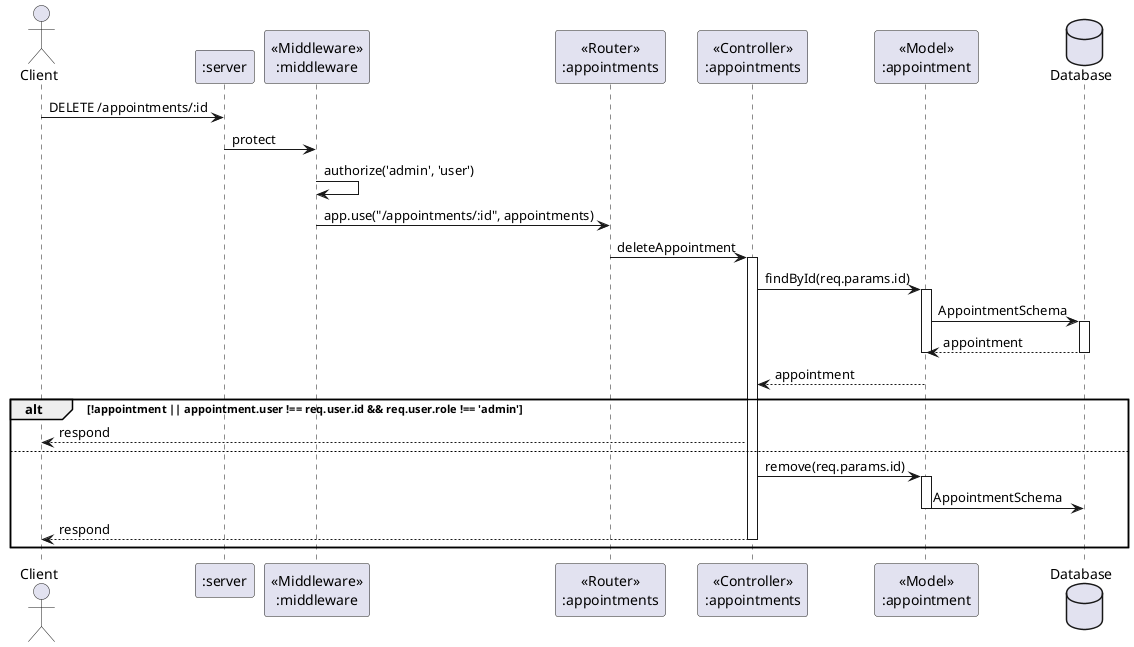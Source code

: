 @startuml DELETE /appointments/:id
actor       Client       as client
participant ":server" as server 
participant "<<Middleware>>\n:middleware" as middleware 
participant "<<Router>>\n:appointments" as appointments_router 
participant "<<Controller>>\n:appointments" as appointments_con 
participant "<<Model>>\n:appointment" as appointments_model 
database Database as db

client -> server : DELETE /appointments/:id

server -> middleware : protect
middleware -> middleware : authorize('admin', 'user')
middleware -> appointments_router : app.use("/appointments/:id", appointments)
appointments_router -> appointments_con : deleteAppointment
activate appointments_con
    appointments_con -> appointments_model : findById(req.params.id)
    activate appointments_model
    appointments_model -> db : AppointmentSchema
        activate db
        db --> appointments_model : appointment
        deactivate db
    deactivate appointments_model
    appointments_model --> appointments_con : appointment

alt !appointment || appointment.user !== req.user.id && req.user.role !== 'admin'
    appointments_con --> client :respond
else 
        appointments_con -> appointments_model : remove(req.params.id)
        activate appointments_model
        appointments_model -> db : AppointmentSchema
        deactivate appointments_model

    appointments_con --> client :respond
    deactivate appointments_con
end

@enduml